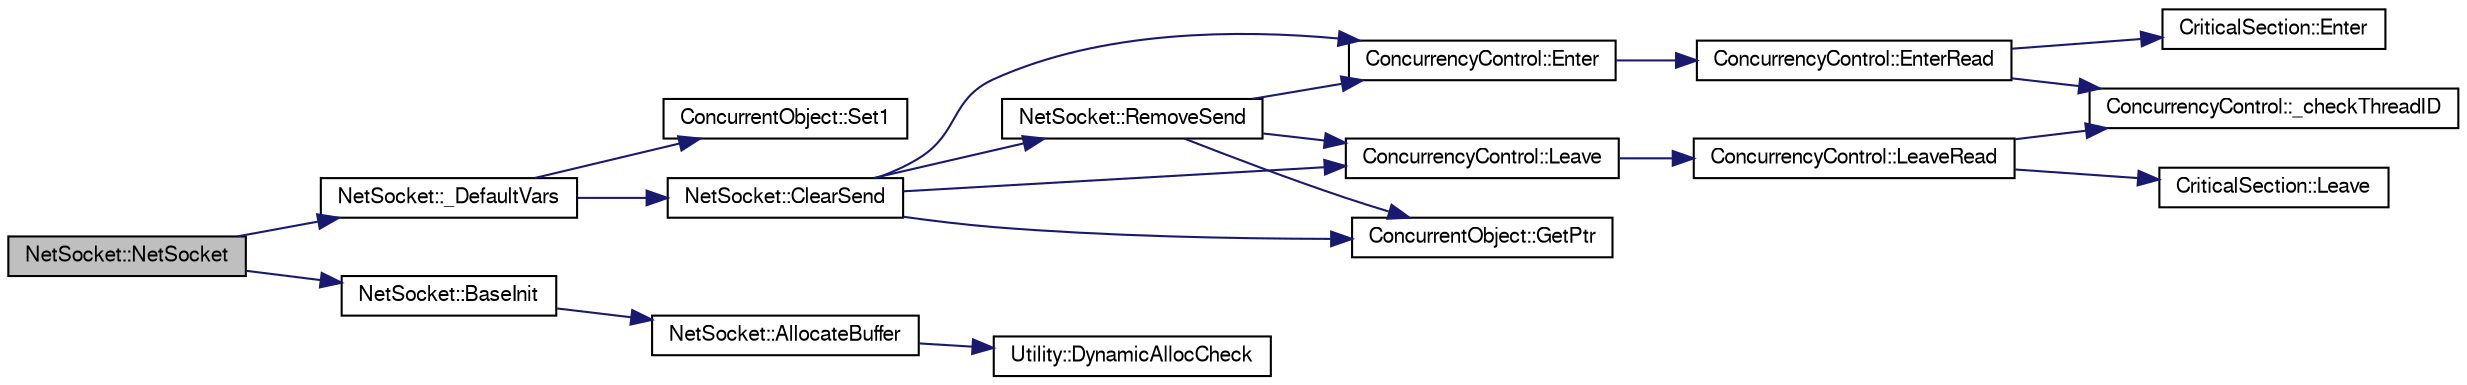 digraph G
{
  edge [fontname="FreeSans",fontsize="10",labelfontname="FreeSans",labelfontsize="10"];
  node [fontname="FreeSans",fontsize="10",shape=record];
  rankdir=LR;
  Node1 [label="NetSocket::NetSocket",height=0.2,width=0.4,color="black", fillcolor="grey75", style="filled" fontcolor="black"];
  Node1 -> Node2 [color="midnightblue",fontsize="10",style="solid",fontname="FreeSans"];
  Node2 [label="NetSocket::_DefaultVars",height=0.2,width=0.4,color="black", fillcolor="white", style="filled",URL="$class_net_socket.html#ae42592da14694490350ed273703eb1e3"];
  Node2 -> Node3 [color="midnightblue",fontsize="10",style="solid",fontname="FreeSans"];
  Node3 [label="NetSocket::ClearSend",height=0.2,width=0.4,color="black", fillcolor="white", style="filled",URL="$class_net_socket.html#aea9f9a2581f8f07a22a0d36d3bb23654"];
  Node3 -> Node4 [color="midnightblue",fontsize="10",style="solid",fontname="FreeSans"];
  Node4 [label="ConcurrencyControl::Enter",height=0.2,width=0.4,color="black", fillcolor="white", style="filled",URL="$class_concurrency_control.html#a65764399274f1fbf8240e197ce7bcac9"];
  Node4 -> Node5 [color="midnightblue",fontsize="10",style="solid",fontname="FreeSans"];
  Node5 [label="ConcurrencyControl::EnterRead",height=0.2,width=0.4,color="black", fillcolor="white", style="filled",URL="$class_concurrency_control.html#abe8b564fe7bc17347992097100ea9221"];
  Node5 -> Node6 [color="midnightblue",fontsize="10",style="solid",fontname="FreeSans"];
  Node6 [label="ConcurrencyControl::_checkThreadID",height=0.2,width=0.4,color="black", fillcolor="white", style="filled",URL="$class_concurrency_control.html#ac604c1d64a32144473304d098763e383"];
  Node5 -> Node7 [color="midnightblue",fontsize="10",style="solid",fontname="FreeSans"];
  Node7 [label="CriticalSection::Enter",height=0.2,width=0.4,color="black", fillcolor="white", style="filled",URL="$class_critical_section.html#a509be5342b2f07ae06e1af5d9e08b871"];
  Node3 -> Node8 [color="midnightblue",fontsize="10",style="solid",fontname="FreeSans"];
  Node8 [label="ConcurrentObject::GetPtr",height=0.2,width=0.4,color="black", fillcolor="white", style="filled",URL="$class_concurrent_object.html#a1ef50fdbaf6004708adfd80aa54f4dd6"];
  Node3 -> Node9 [color="midnightblue",fontsize="10",style="solid",fontname="FreeSans"];
  Node9 [label="ConcurrencyControl::Leave",height=0.2,width=0.4,color="black", fillcolor="white", style="filled",URL="$class_concurrency_control.html#af6e8c4984924cc080f753ea34c3a8806"];
  Node9 -> Node10 [color="midnightblue",fontsize="10",style="solid",fontname="FreeSans"];
  Node10 [label="ConcurrencyControl::LeaveRead",height=0.2,width=0.4,color="black", fillcolor="white", style="filled",URL="$class_concurrency_control.html#ab4c521c9021970df157fd9d8dd6b3964"];
  Node10 -> Node6 [color="midnightblue",fontsize="10",style="solid",fontname="FreeSans"];
  Node10 -> Node11 [color="midnightblue",fontsize="10",style="solid",fontname="FreeSans"];
  Node11 [label="CriticalSection::Leave",height=0.2,width=0.4,color="black", fillcolor="white", style="filled",URL="$class_critical_section.html#a6fa0931385f066492f31fc98e3fca657"];
  Node3 -> Node12 [color="midnightblue",fontsize="10",style="solid",fontname="FreeSans"];
  Node12 [label="NetSocket::RemoveSend",height=0.2,width=0.4,color="black", fillcolor="white", style="filled",URL="$class_net_socket.html#aedd848a5bbf20f92dcd2f2d68603a16a"];
  Node12 -> Node4 [color="midnightblue",fontsize="10",style="solid",fontname="FreeSans"];
  Node12 -> Node8 [color="midnightblue",fontsize="10",style="solid",fontname="FreeSans"];
  Node12 -> Node9 [color="midnightblue",fontsize="10",style="solid",fontname="FreeSans"];
  Node2 -> Node13 [color="midnightblue",fontsize="10",style="solid",fontname="FreeSans"];
  Node13 [label="ConcurrentObject::Set1",height=0.2,width=0.4,color="black", fillcolor="white", style="filled",URL="$class_concurrent_object.html#a99fa686c1846bf4b6e5e07f7a0abde53"];
  Node1 -> Node14 [color="midnightblue",fontsize="10",style="solid",fontname="FreeSans"];
  Node14 [label="NetSocket::BaseInit",height=0.2,width=0.4,color="black", fillcolor="white", style="filled",URL="$class_net_socket.html#ac886f83a931c38c56c3c336e404a79e4"];
  Node14 -> Node15 [color="midnightblue",fontsize="10",style="solid",fontname="FreeSans"];
  Node15 [label="NetSocket::AllocateBuffer",height=0.2,width=0.4,color="black", fillcolor="white", style="filled",URL="$class_net_socket.html#a8eeea3a43d5eeeb3a7a12cdcc8a5fc64"];
  Node15 -> Node16 [color="midnightblue",fontsize="10",style="solid",fontname="FreeSans"];
  Node16 [label="Utility::DynamicAllocCheck",height=0.2,width=0.4,color="black", fillcolor="white", style="filled",URL="$class_utility.html#ae9b88a37dc2e95519c938e673dd3de2c"];
}
